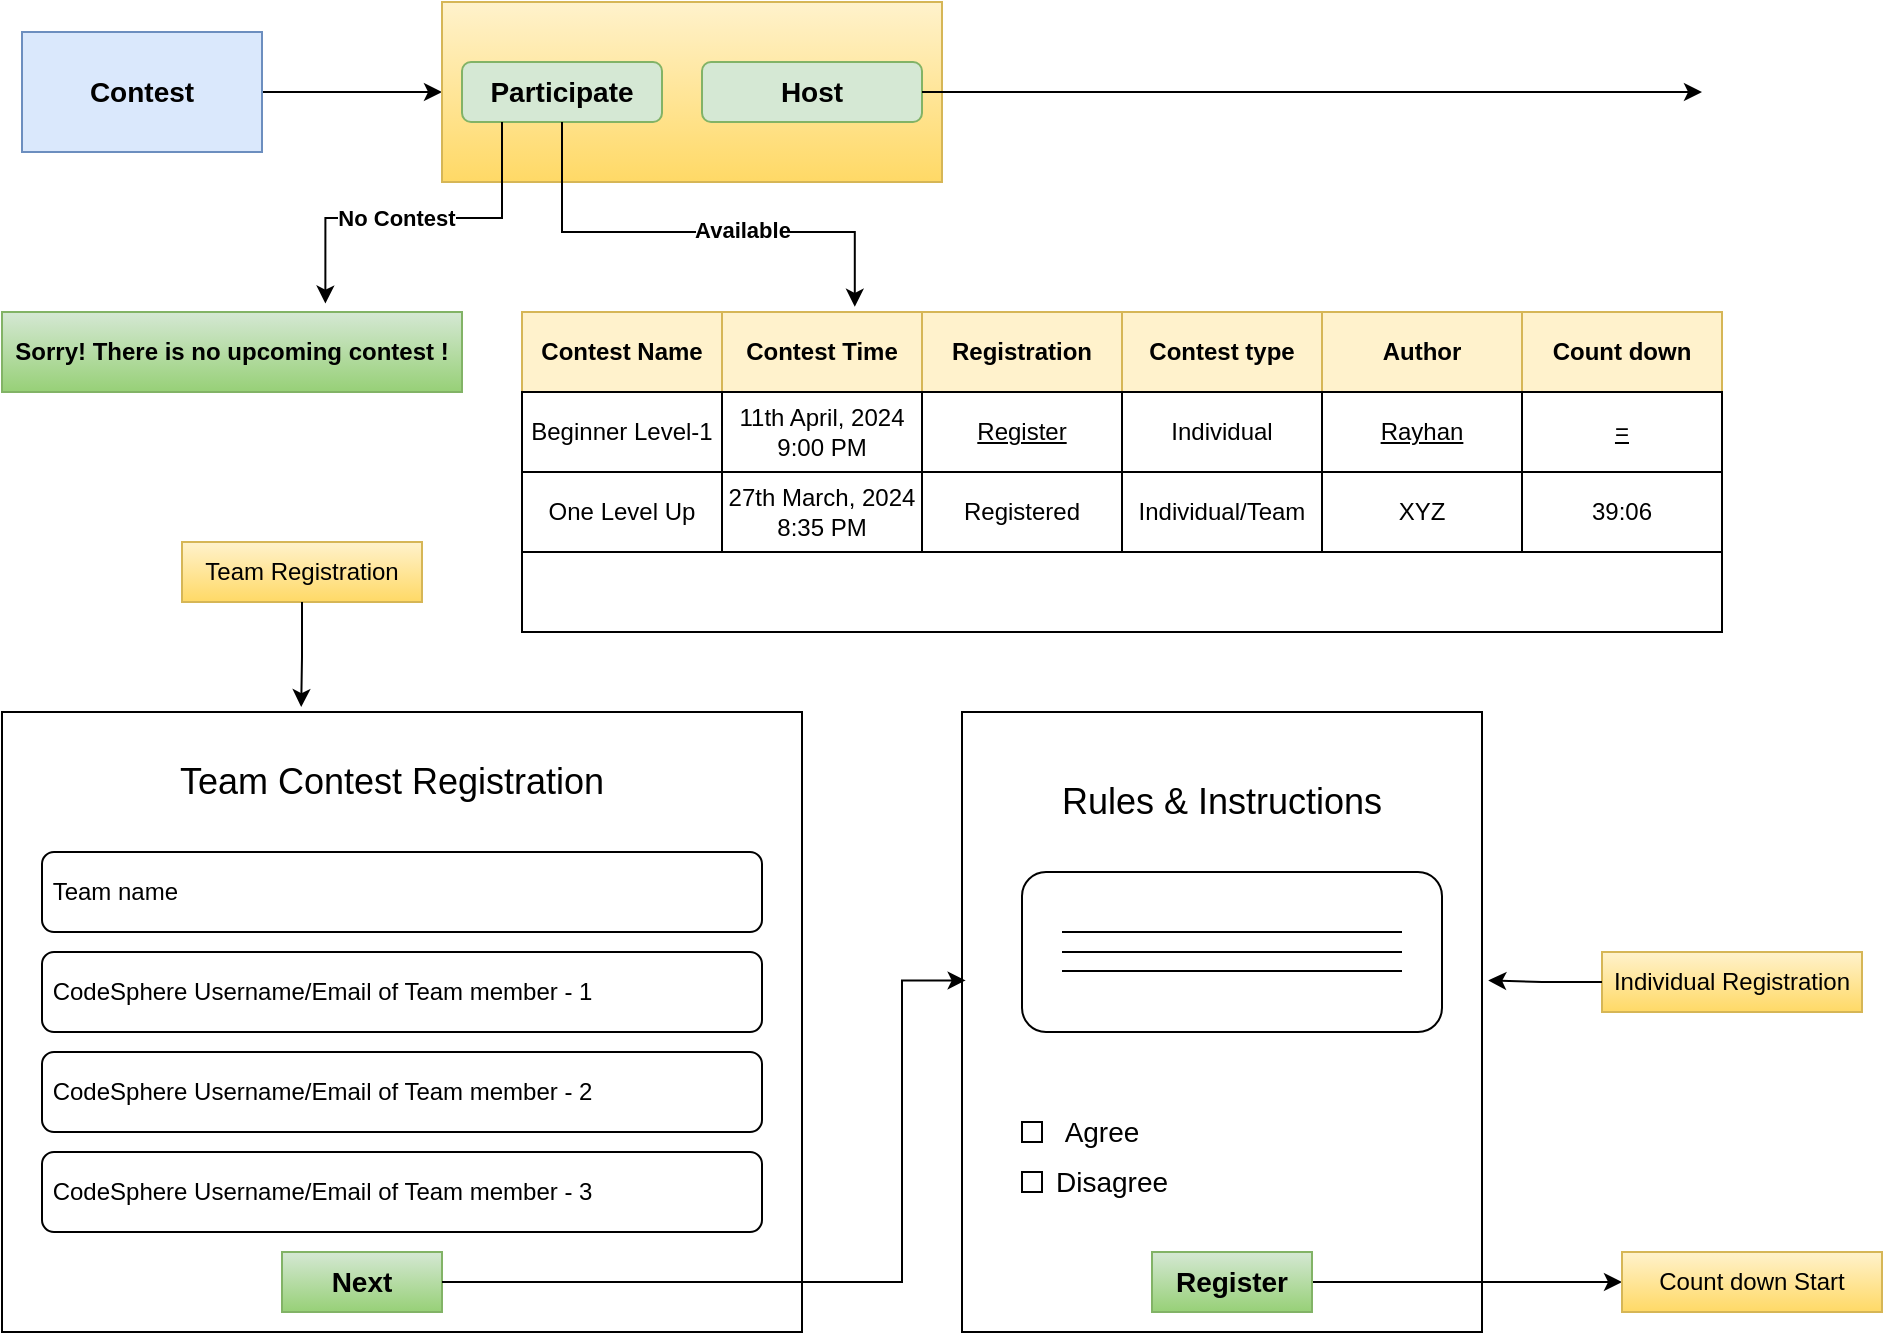 <mxfile version="24.1.0" type="device">
  <diagram id="zoYfX06PY21Yp6IB99jb" name="Page-1">
    <mxGraphModel dx="1050" dy="565" grid="0" gridSize="10" guides="1" tooltips="1" connect="1" arrows="1" fold="1" page="0" pageScale="1" pageWidth="1100" pageHeight="850" math="0" shadow="0">
      <root>
        <mxCell id="0" />
        <mxCell id="1" parent="0" />
        <mxCell id="Ga-kbyHoADpimjcUytz1-5" style="edgeStyle=orthogonalEdgeStyle;rounded=0;orthogonalLoop=1;jettySize=auto;html=1;entryX=0;entryY=0.5;entryDx=0;entryDy=0;" edge="1" parent="1" source="Ga-kbyHoADpimjcUytz1-1" target="Ga-kbyHoADpimjcUytz1-2">
          <mxGeometry relative="1" as="geometry" />
        </mxCell>
        <mxCell id="Ga-kbyHoADpimjcUytz1-1" value="&lt;font style=&quot;font-size: 14px;&quot;&gt;&lt;b&gt;Contest&lt;/b&gt;&lt;/font&gt;" style="rounded=0;whiteSpace=wrap;html=1;fillColor=#dae8fc;strokeColor=#6c8ebf;" vertex="1" parent="1">
          <mxGeometry x="60" y="170" width="120" height="60" as="geometry" />
        </mxCell>
        <mxCell id="Ga-kbyHoADpimjcUytz1-2" value="" style="rounded=0;whiteSpace=wrap;html=1;fillColor=#fff2cc;gradientColor=#ffd966;strokeColor=#d6b656;" vertex="1" parent="1">
          <mxGeometry x="270" y="155" width="250" height="90" as="geometry" />
        </mxCell>
        <mxCell id="Ga-kbyHoADpimjcUytz1-3" value="&lt;font style=&quot;font-size: 14px;&quot;&gt;&lt;b&gt;Participate&lt;/b&gt;&lt;/font&gt;" style="rounded=1;whiteSpace=wrap;html=1;fillColor=#d5e8d4;strokeColor=#82b366;" vertex="1" parent="1">
          <mxGeometry x="280" y="185" width="100" height="30" as="geometry" />
        </mxCell>
        <mxCell id="Ga-kbyHoADpimjcUytz1-4" value="&lt;font style=&quot;font-size: 14px;&quot;&gt;&lt;b&gt;Host&lt;/b&gt;&lt;/font&gt;" style="rounded=1;whiteSpace=wrap;html=1;fillColor=#d5e8d4;strokeColor=#82b366;" vertex="1" parent="1">
          <mxGeometry x="400" y="185" width="110" height="30" as="geometry" />
        </mxCell>
        <mxCell id="Ga-kbyHoADpimjcUytz1-6" value="&lt;b&gt;Sorry! There is no upcoming contest !&lt;/b&gt;" style="rounded=0;whiteSpace=wrap;html=1;fillColor=#d5e8d4;gradientColor=#97d077;strokeColor=#82b366;" vertex="1" parent="1">
          <mxGeometry x="50" y="310" width="230" height="40" as="geometry" />
        </mxCell>
        <mxCell id="Ga-kbyHoADpimjcUytz1-7" style="edgeStyle=orthogonalEdgeStyle;rounded=0;orthogonalLoop=1;jettySize=auto;html=1;entryX=0.703;entryY=-0.105;entryDx=0;entryDy=0;entryPerimeter=0;" edge="1" parent="1" source="Ga-kbyHoADpimjcUytz1-3" target="Ga-kbyHoADpimjcUytz1-6">
          <mxGeometry relative="1" as="geometry">
            <Array as="points">
              <mxPoint x="300" y="263" />
              <mxPoint x="212" y="263" />
            </Array>
          </mxGeometry>
        </mxCell>
        <mxCell id="Ga-kbyHoADpimjcUytz1-8" value="&lt;b&gt;No Contest&lt;/b&gt;" style="edgeLabel;html=1;align=center;verticalAlign=middle;resizable=0;points=[];" vertex="1" connectable="0" parent="Ga-kbyHoADpimjcUytz1-7">
          <mxGeometry x="0.135" y="-1" relative="1" as="geometry">
            <mxPoint y="1" as="offset" />
          </mxGeometry>
        </mxCell>
        <mxCell id="Ga-kbyHoADpimjcUytz1-9" value="" style="rounded=0;whiteSpace=wrap;html=1;" vertex="1" parent="1">
          <mxGeometry x="310" y="310" width="600" height="160" as="geometry" />
        </mxCell>
        <mxCell id="Ga-kbyHoADpimjcUytz1-10" value="&lt;b&gt;&lt;font style=&quot;font-size: 12px;&quot;&gt;Contest Name&lt;/font&gt;&lt;/b&gt;" style="rounded=0;whiteSpace=wrap;html=1;fillColor=#fff2cc;strokeColor=#d6b656;" vertex="1" parent="1">
          <mxGeometry x="310" y="310" width="100" height="40" as="geometry" />
        </mxCell>
        <mxCell id="Ga-kbyHoADpimjcUytz1-11" value="&lt;b&gt;&lt;font style=&quot;font-size: 12px;&quot;&gt;Contest Time&lt;/font&gt;&lt;/b&gt;" style="rounded=0;whiteSpace=wrap;html=1;fillColor=#fff2cc;strokeColor=#d6b656;" vertex="1" parent="1">
          <mxGeometry x="410" y="310" width="100" height="40" as="geometry" />
        </mxCell>
        <mxCell id="Ga-kbyHoADpimjcUytz1-12" value="&lt;b&gt;&lt;font style=&quot;font-size: 12px;&quot;&gt;Registration&lt;/font&gt;&lt;/b&gt;" style="rounded=0;whiteSpace=wrap;html=1;fillColor=#fff2cc;strokeColor=#d6b656;" vertex="1" parent="1">
          <mxGeometry x="510" y="310" width="100" height="40" as="geometry" />
        </mxCell>
        <mxCell id="Ga-kbyHoADpimjcUytz1-13" value="Beginner Level-1" style="rounded=0;whiteSpace=wrap;html=1;" vertex="1" parent="1">
          <mxGeometry x="310" y="350" width="100" height="40" as="geometry" />
        </mxCell>
        <mxCell id="Ga-kbyHoADpimjcUytz1-14" value="11th April, 2024&lt;div&gt;9:00 PM&lt;/div&gt;" style="rounded=0;whiteSpace=wrap;html=1;" vertex="1" parent="1">
          <mxGeometry x="410" y="350" width="100" height="40" as="geometry" />
        </mxCell>
        <mxCell id="Ga-kbyHoADpimjcUytz1-15" value="&lt;u&gt;Register&lt;/u&gt;" style="rounded=0;whiteSpace=wrap;html=1;" vertex="1" parent="1">
          <mxGeometry x="510" y="350" width="100" height="40" as="geometry" />
        </mxCell>
        <mxCell id="Ga-kbyHoADpimjcUytz1-16" value="One Level Up" style="rounded=0;whiteSpace=wrap;html=1;" vertex="1" parent="1">
          <mxGeometry x="310" y="390" width="100" height="40" as="geometry" />
        </mxCell>
        <mxCell id="Ga-kbyHoADpimjcUytz1-17" value="27th March, 2024&lt;div&gt;8:35 PM&lt;/div&gt;" style="rounded=0;whiteSpace=wrap;html=1;" vertex="1" parent="1">
          <mxGeometry x="410" y="390" width="100" height="40" as="geometry" />
        </mxCell>
        <mxCell id="Ga-kbyHoADpimjcUytz1-18" value="Registered" style="rounded=0;whiteSpace=wrap;html=1;" vertex="1" parent="1">
          <mxGeometry x="510" y="390" width="100" height="40" as="geometry" />
        </mxCell>
        <mxCell id="Ga-kbyHoADpimjcUytz1-19" value="&lt;b&gt;&lt;font style=&quot;font-size: 12px;&quot;&gt;Author&lt;/font&gt;&lt;/b&gt;" style="rounded=0;whiteSpace=wrap;html=1;fillColor=#fff2cc;strokeColor=#d6b656;" vertex="1" parent="1">
          <mxGeometry x="710" y="310" width="100" height="40" as="geometry" />
        </mxCell>
        <mxCell id="Ga-kbyHoADpimjcUytz1-20" value="&lt;u&gt;Rayhan&lt;/u&gt;" style="rounded=0;whiteSpace=wrap;html=1;" vertex="1" parent="1">
          <mxGeometry x="710" y="350" width="100" height="40" as="geometry" />
        </mxCell>
        <mxCell id="Ga-kbyHoADpimjcUytz1-21" value="XYZ" style="rounded=0;whiteSpace=wrap;html=1;" vertex="1" parent="1">
          <mxGeometry x="710" y="390" width="100" height="40" as="geometry" />
        </mxCell>
        <mxCell id="Ga-kbyHoADpimjcUytz1-23" value="&lt;b&gt;&lt;font style=&quot;font-size: 12px;&quot;&gt;Contest type&lt;/font&gt;&lt;/b&gt;" style="rounded=0;whiteSpace=wrap;html=1;fillColor=#fff2cc;strokeColor=#d6b656;" vertex="1" parent="1">
          <mxGeometry x="610" y="310" width="100" height="40" as="geometry" />
        </mxCell>
        <mxCell id="Ga-kbyHoADpimjcUytz1-24" value="Individual" style="rounded=0;whiteSpace=wrap;html=1;" vertex="1" parent="1">
          <mxGeometry x="610" y="350" width="100" height="40" as="geometry" />
        </mxCell>
        <mxCell id="Ga-kbyHoADpimjcUytz1-25" value="Individual/Team" style="rounded=0;whiteSpace=wrap;html=1;" vertex="1" parent="1">
          <mxGeometry x="610" y="390" width="100" height="40" as="geometry" />
        </mxCell>
        <mxCell id="Ga-kbyHoADpimjcUytz1-26" style="edgeStyle=orthogonalEdgeStyle;rounded=0;orthogonalLoop=1;jettySize=auto;html=1;entryX=0.664;entryY=-0.065;entryDx=0;entryDy=0;entryPerimeter=0;" edge="1" parent="1" source="Ga-kbyHoADpimjcUytz1-3" target="Ga-kbyHoADpimjcUytz1-11">
          <mxGeometry relative="1" as="geometry">
            <Array as="points">
              <mxPoint x="330" y="270" />
              <mxPoint x="476" y="270" />
            </Array>
          </mxGeometry>
        </mxCell>
        <mxCell id="Ga-kbyHoADpimjcUytz1-27" value="&lt;b&gt;Available&lt;/b&gt;" style="edgeLabel;html=1;align=center;verticalAlign=middle;resizable=0;points=[];" vertex="1" connectable="0" parent="Ga-kbyHoADpimjcUytz1-26">
          <mxGeometry x="0.213" y="1" relative="1" as="geometry">
            <mxPoint as="offset" />
          </mxGeometry>
        </mxCell>
        <mxCell id="Ga-kbyHoADpimjcUytz1-28" value="" style="rounded=0;whiteSpace=wrap;html=1;" vertex="1" parent="1">
          <mxGeometry x="50" y="510" width="400" height="310" as="geometry" />
        </mxCell>
        <mxCell id="Ga-kbyHoADpimjcUytz1-29" value="&lt;font style=&quot;font-size: 18px;&quot;&gt;Team Contest Registration&lt;/font&gt;" style="text;html=1;align=center;verticalAlign=middle;whiteSpace=wrap;rounded=0;" vertex="1" parent="1">
          <mxGeometry x="130" y="530" width="230" height="30" as="geometry" />
        </mxCell>
        <mxCell id="Ga-kbyHoADpimjcUytz1-30" value="&amp;nbsp;Team name" style="rounded=1;whiteSpace=wrap;html=1;align=left;" vertex="1" parent="1">
          <mxGeometry x="70" y="580" width="360" height="40" as="geometry" />
        </mxCell>
        <mxCell id="Ga-kbyHoADpimjcUytz1-31" value="&amp;nbsp;CodeSphere Username/Email of Team member - 1" style="rounded=1;whiteSpace=wrap;html=1;align=left;" vertex="1" parent="1">
          <mxGeometry x="70" y="630" width="360" height="40" as="geometry" />
        </mxCell>
        <mxCell id="Ga-kbyHoADpimjcUytz1-32" value="&amp;nbsp;CodeSphere Username/Email of Team member - 2" style="rounded=1;whiteSpace=wrap;html=1;align=left;" vertex="1" parent="1">
          <mxGeometry x="70" y="680" width="360" height="40" as="geometry" />
        </mxCell>
        <mxCell id="Ga-kbyHoADpimjcUytz1-33" value="&amp;nbsp;CodeSphere Username/Email of Team member - 3" style="rounded=1;whiteSpace=wrap;html=1;align=left;" vertex="1" parent="1">
          <mxGeometry x="70" y="730" width="360" height="40" as="geometry" />
        </mxCell>
        <mxCell id="Ga-kbyHoADpimjcUytz1-34" value="" style="rounded=0;whiteSpace=wrap;html=1;" vertex="1" parent="1">
          <mxGeometry x="530" y="510" width="260" height="310" as="geometry" />
        </mxCell>
        <mxCell id="Ga-kbyHoADpimjcUytz1-35" value="&lt;b&gt;&lt;font style=&quot;font-size: 14px;&quot;&gt;Next&lt;/font&gt;&lt;/b&gt;" style="rounded=0;whiteSpace=wrap;html=1;fillColor=#d5e8d4;gradientColor=#97d077;strokeColor=#82b366;" vertex="1" parent="1">
          <mxGeometry x="190" y="780" width="80" height="30" as="geometry" />
        </mxCell>
        <mxCell id="Ga-kbyHoADpimjcUytz1-38" style="edgeStyle=orthogonalEdgeStyle;rounded=0;orthogonalLoop=1;jettySize=auto;html=1;entryX=0.007;entryY=0.433;entryDx=0;entryDy=0;entryPerimeter=0;" edge="1" parent="1" source="Ga-kbyHoADpimjcUytz1-35" target="Ga-kbyHoADpimjcUytz1-34">
          <mxGeometry relative="1" as="geometry">
            <Array as="points">
              <mxPoint x="500" y="795" />
              <mxPoint x="500" y="644" />
            </Array>
          </mxGeometry>
        </mxCell>
        <mxCell id="Ga-kbyHoADpimjcUytz1-39" value="&lt;font style=&quot;font-size: 18px;&quot;&gt;Rules &amp;amp; Instructions&lt;/font&gt;" style="text;html=1;align=center;verticalAlign=middle;whiteSpace=wrap;rounded=0;" vertex="1" parent="1">
          <mxGeometry x="565" y="540" width="190" height="30" as="geometry" />
        </mxCell>
        <mxCell id="Ga-kbyHoADpimjcUytz1-40" value="" style="rounded=1;whiteSpace=wrap;html=1;" vertex="1" parent="1">
          <mxGeometry x="560" y="590" width="210" height="80" as="geometry" />
        </mxCell>
        <mxCell id="Ga-kbyHoADpimjcUytz1-41" value="" style="endArrow=none;html=1;rounded=0;" edge="1" parent="1">
          <mxGeometry width="50" height="50" relative="1" as="geometry">
            <mxPoint x="580" y="620" as="sourcePoint" />
            <mxPoint x="750" y="620" as="targetPoint" />
            <Array as="points">
              <mxPoint x="670" y="620" />
            </Array>
          </mxGeometry>
        </mxCell>
        <mxCell id="Ga-kbyHoADpimjcUytz1-43" value="" style="endArrow=none;html=1;rounded=0;" edge="1" parent="1">
          <mxGeometry width="50" height="50" relative="1" as="geometry">
            <mxPoint x="580" y="630" as="sourcePoint" />
            <mxPoint x="750" y="630" as="targetPoint" />
            <Array as="points">
              <mxPoint x="670" y="630" />
            </Array>
          </mxGeometry>
        </mxCell>
        <mxCell id="Ga-kbyHoADpimjcUytz1-44" value="" style="endArrow=none;html=1;rounded=0;" edge="1" parent="1">
          <mxGeometry width="50" height="50" relative="1" as="geometry">
            <mxPoint x="580" y="639.5" as="sourcePoint" />
            <mxPoint x="750" y="639.5" as="targetPoint" />
            <Array as="points">
              <mxPoint x="670" y="639.5" />
            </Array>
          </mxGeometry>
        </mxCell>
        <mxCell id="Ga-kbyHoADpimjcUytz1-46" value="" style="rounded=0;whiteSpace=wrap;html=1;" vertex="1" parent="1">
          <mxGeometry x="560" y="715" width="10" height="10" as="geometry" />
        </mxCell>
        <mxCell id="Ga-kbyHoADpimjcUytz1-48" value="&lt;font style=&quot;font-size: 14px;&quot;&gt;Agree&lt;/font&gt;" style="text;html=1;align=center;verticalAlign=middle;whiteSpace=wrap;rounded=0;" vertex="1" parent="1">
          <mxGeometry x="570" y="705" width="60" height="30" as="geometry" />
        </mxCell>
        <mxCell id="Ga-kbyHoADpimjcUytz1-49" value="&lt;font style=&quot;font-size: 14px;&quot;&gt;Disagree&lt;/font&gt;" style="text;html=1;align=center;verticalAlign=middle;whiteSpace=wrap;rounded=0;" vertex="1" parent="1">
          <mxGeometry x="570" y="730" width="70" height="30" as="geometry" />
        </mxCell>
        <mxCell id="Ga-kbyHoADpimjcUytz1-51" value="" style="rounded=0;whiteSpace=wrap;html=1;" vertex="1" parent="1">
          <mxGeometry x="560" y="740" width="10" height="10" as="geometry" />
        </mxCell>
        <mxCell id="Ga-kbyHoADpimjcUytz1-62" style="edgeStyle=orthogonalEdgeStyle;rounded=0;orthogonalLoop=1;jettySize=auto;html=1;entryX=0;entryY=0.5;entryDx=0;entryDy=0;" edge="1" parent="1" source="Ga-kbyHoADpimjcUytz1-53" target="Ga-kbyHoADpimjcUytz1-61">
          <mxGeometry relative="1" as="geometry" />
        </mxCell>
        <mxCell id="Ga-kbyHoADpimjcUytz1-53" value="&lt;b&gt;&lt;font style=&quot;font-size: 14px;&quot;&gt;Register&lt;/font&gt;&lt;/b&gt;" style="rounded=0;whiteSpace=wrap;html=1;fillColor=#d5e8d4;gradientColor=#97d077;strokeColor=#82b366;" vertex="1" parent="1">
          <mxGeometry x="625" y="780" width="80" height="30" as="geometry" />
        </mxCell>
        <mxCell id="Ga-kbyHoADpimjcUytz1-54" value="Team Registration" style="rounded=0;whiteSpace=wrap;html=1;fillColor=#fff2cc;gradientColor=#ffd966;strokeColor=#d6b656;" vertex="1" parent="1">
          <mxGeometry x="140" y="425" width="120" height="30" as="geometry" />
        </mxCell>
        <mxCell id="Ga-kbyHoADpimjcUytz1-55" style="edgeStyle=orthogonalEdgeStyle;rounded=0;orthogonalLoop=1;jettySize=auto;html=1;entryX=0.374;entryY=-0.008;entryDx=0;entryDy=0;entryPerimeter=0;" edge="1" parent="1" source="Ga-kbyHoADpimjcUytz1-54" target="Ga-kbyHoADpimjcUytz1-28">
          <mxGeometry relative="1" as="geometry" />
        </mxCell>
        <mxCell id="Ga-kbyHoADpimjcUytz1-56" value="Individual Registration" style="rounded=0;whiteSpace=wrap;html=1;fillColor=#fff2cc;gradientColor=#ffd966;strokeColor=#d6b656;" vertex="1" parent="1">
          <mxGeometry x="850" y="630" width="130" height="30" as="geometry" />
        </mxCell>
        <mxCell id="Ga-kbyHoADpimjcUytz1-57" style="edgeStyle=orthogonalEdgeStyle;rounded=0;orthogonalLoop=1;jettySize=auto;html=1;entryX=1.012;entryY=0.433;entryDx=0;entryDy=0;entryPerimeter=0;" edge="1" parent="1" source="Ga-kbyHoADpimjcUytz1-56" target="Ga-kbyHoADpimjcUytz1-34">
          <mxGeometry relative="1" as="geometry" />
        </mxCell>
        <mxCell id="Ga-kbyHoADpimjcUytz1-58" value="&lt;b&gt;&lt;font style=&quot;font-size: 12px;&quot;&gt;Count down&lt;/font&gt;&lt;/b&gt;" style="rounded=0;whiteSpace=wrap;html=1;fillColor=#fff2cc;strokeColor=#d6b656;" vertex="1" parent="1">
          <mxGeometry x="810" y="310" width="100" height="40" as="geometry" />
        </mxCell>
        <mxCell id="Ga-kbyHoADpimjcUytz1-59" value="&lt;u&gt;=&lt;/u&gt;" style="rounded=0;whiteSpace=wrap;html=1;" vertex="1" parent="1">
          <mxGeometry x="810" y="350" width="100" height="40" as="geometry" />
        </mxCell>
        <mxCell id="Ga-kbyHoADpimjcUytz1-60" value="39:06" style="rounded=0;whiteSpace=wrap;html=1;" vertex="1" parent="1">
          <mxGeometry x="810" y="390" width="100" height="40" as="geometry" />
        </mxCell>
        <mxCell id="Ga-kbyHoADpimjcUytz1-61" value="Count down Start" style="rounded=0;whiteSpace=wrap;html=1;fillColor=#fff2cc;gradientColor=#ffd966;strokeColor=#d6b656;" vertex="1" parent="1">
          <mxGeometry x="860" y="780" width="130" height="30" as="geometry" />
        </mxCell>
        <mxCell id="Ga-kbyHoADpimjcUytz1-63" value="" style="endArrow=classic;html=1;rounded=0;" edge="1" parent="1">
          <mxGeometry width="50" height="50" relative="1" as="geometry">
            <mxPoint x="510" y="200" as="sourcePoint" />
            <mxPoint x="900" y="200" as="targetPoint" />
          </mxGeometry>
        </mxCell>
      </root>
    </mxGraphModel>
  </diagram>
</mxfile>
